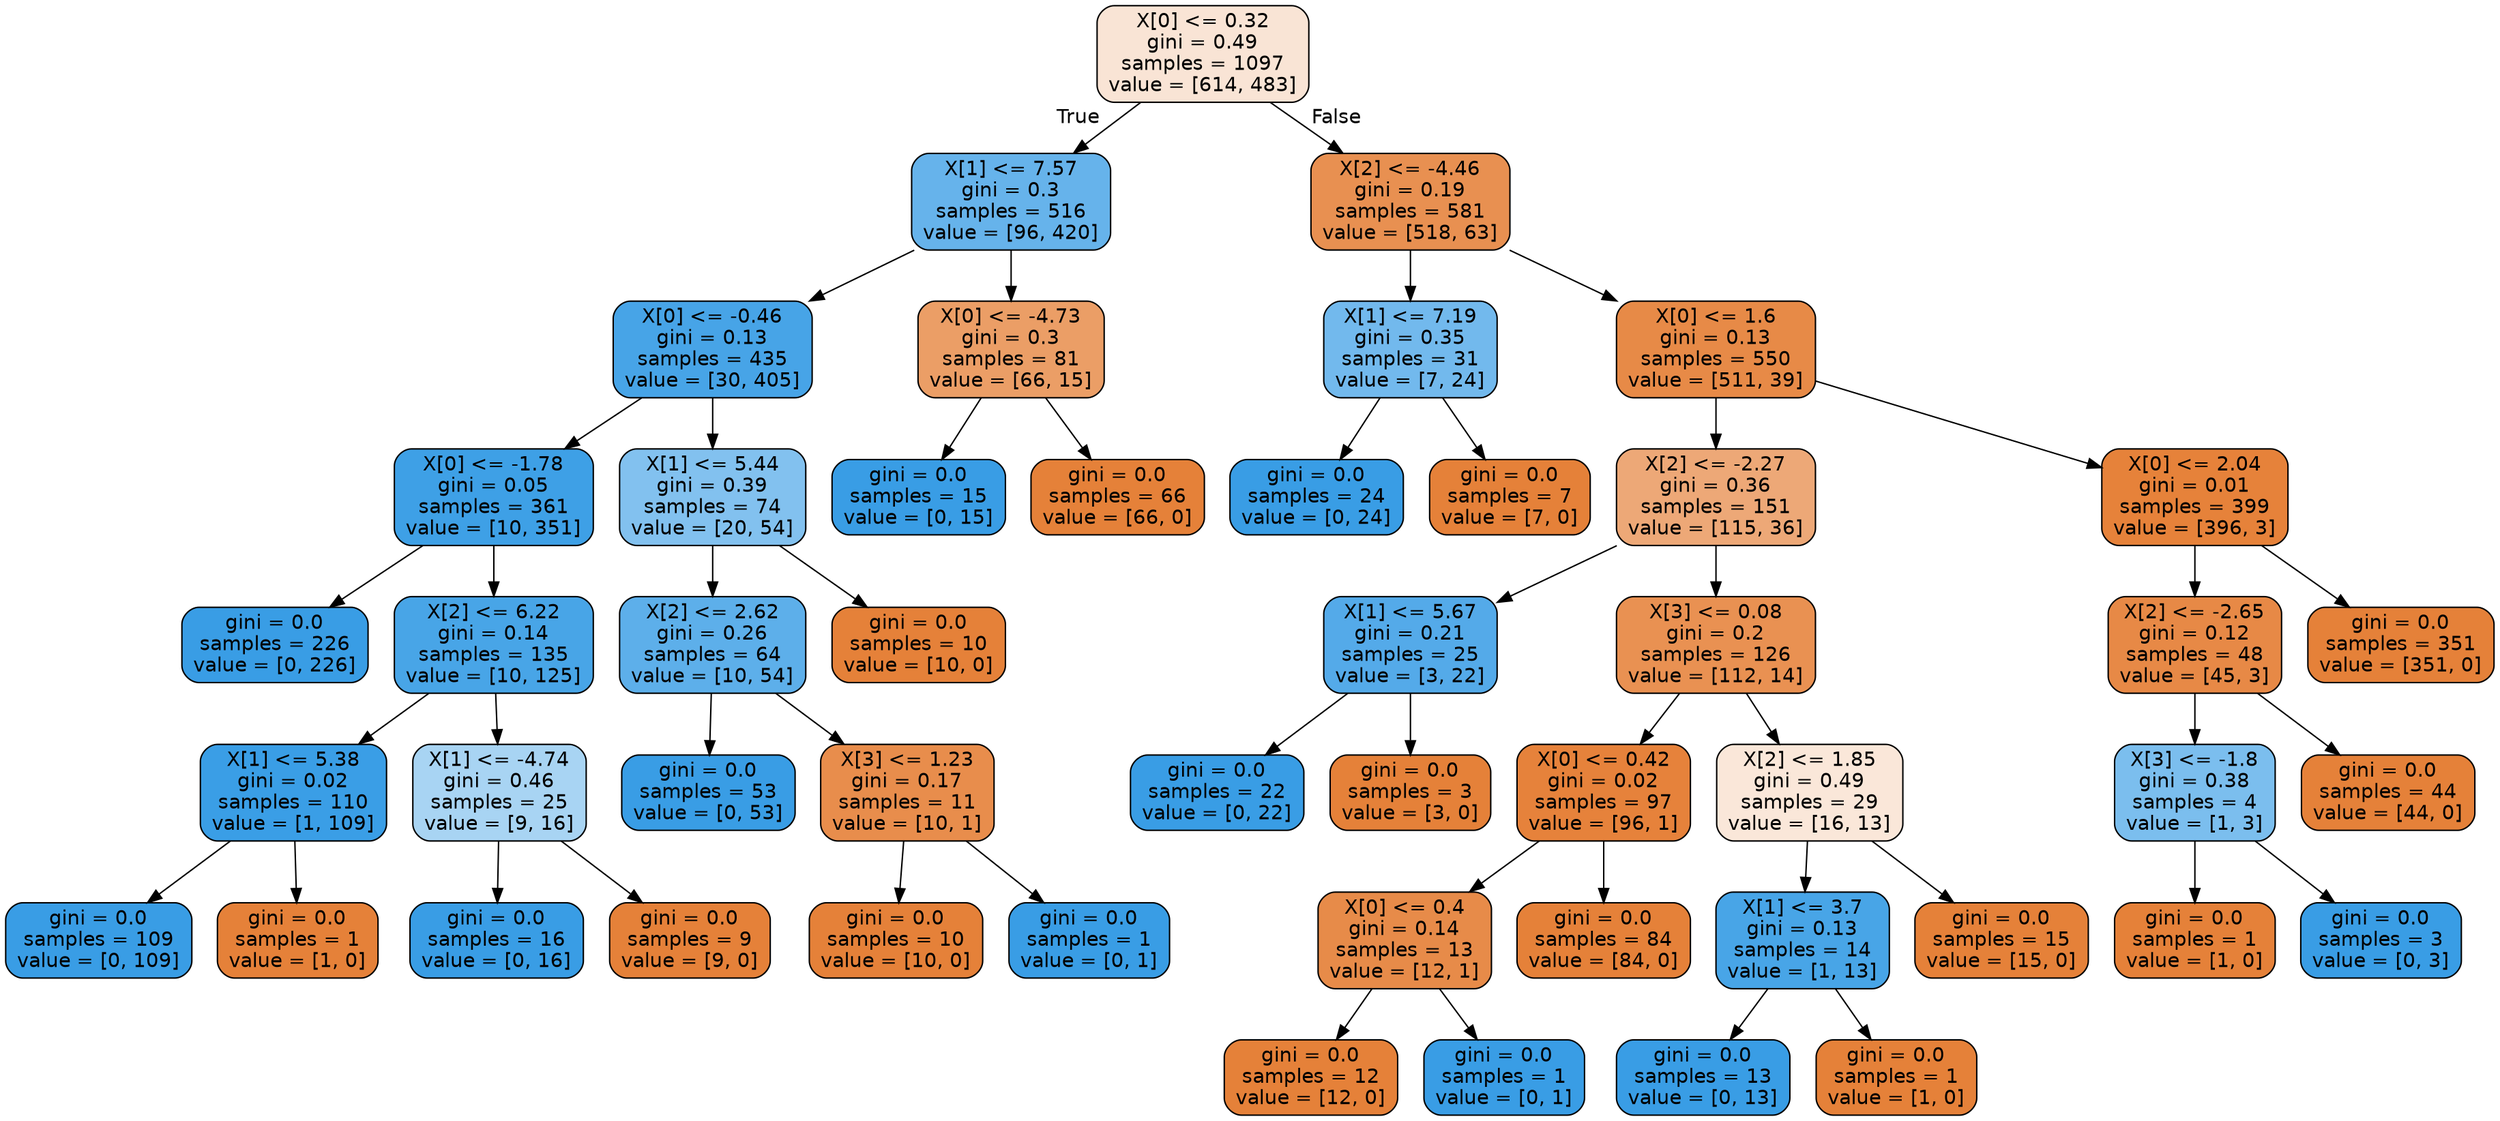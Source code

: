 digraph Tree {
node [shape=box, style="filled, rounded", color="black", fontname=helvetica] ;
edge [fontname=helvetica] ;
0 [label="X[0] <= 0.32\ngini = 0.49\nsamples = 1097\nvalue = [614, 483]", fillcolor="#e5813936"] ;
1 [label="X[1] <= 7.57\ngini = 0.3\nsamples = 516\nvalue = [96, 420]", fillcolor="#399de5c5"] ;
0 -> 1 [labeldistance=2.5, labelangle=45, headlabel="True"] ;
2 [label="X[0] <= -0.46\ngini = 0.13\nsamples = 435\nvalue = [30, 405]", fillcolor="#399de5ec"] ;
1 -> 2 ;
3 [label="X[0] <= -1.78\ngini = 0.05\nsamples = 361\nvalue = [10, 351]", fillcolor="#399de5f8"] ;
2 -> 3 ;
4 [label="gini = 0.0\nsamples = 226\nvalue = [0, 226]", fillcolor="#399de5ff"] ;
3 -> 4 ;
5 [label="X[2] <= 6.22\ngini = 0.14\nsamples = 135\nvalue = [10, 125]", fillcolor="#399de5eb"] ;
3 -> 5 ;
6 [label="X[1] <= 5.38\ngini = 0.02\nsamples = 110\nvalue = [1, 109]", fillcolor="#399de5fd"] ;
5 -> 6 ;
7 [label="gini = 0.0\nsamples = 109\nvalue = [0, 109]", fillcolor="#399de5ff"] ;
6 -> 7 ;
8 [label="gini = 0.0\nsamples = 1\nvalue = [1, 0]", fillcolor="#e58139ff"] ;
6 -> 8 ;
9 [label="X[1] <= -4.74\ngini = 0.46\nsamples = 25\nvalue = [9, 16]", fillcolor="#399de570"] ;
5 -> 9 ;
10 [label="gini = 0.0\nsamples = 16\nvalue = [0, 16]", fillcolor="#399de5ff"] ;
9 -> 10 ;
11 [label="gini = 0.0\nsamples = 9\nvalue = [9, 0]", fillcolor="#e58139ff"] ;
9 -> 11 ;
12 [label="X[1] <= 5.44\ngini = 0.39\nsamples = 74\nvalue = [20, 54]", fillcolor="#399de5a1"] ;
2 -> 12 ;
13 [label="X[2] <= 2.62\ngini = 0.26\nsamples = 64\nvalue = [10, 54]", fillcolor="#399de5d0"] ;
12 -> 13 ;
14 [label="gini = 0.0\nsamples = 53\nvalue = [0, 53]", fillcolor="#399de5ff"] ;
13 -> 14 ;
15 [label="X[3] <= 1.23\ngini = 0.17\nsamples = 11\nvalue = [10, 1]", fillcolor="#e58139e6"] ;
13 -> 15 ;
16 [label="gini = 0.0\nsamples = 10\nvalue = [10, 0]", fillcolor="#e58139ff"] ;
15 -> 16 ;
17 [label="gini = 0.0\nsamples = 1\nvalue = [0, 1]", fillcolor="#399de5ff"] ;
15 -> 17 ;
18 [label="gini = 0.0\nsamples = 10\nvalue = [10, 0]", fillcolor="#e58139ff"] ;
12 -> 18 ;
19 [label="X[0] <= -4.73\ngini = 0.3\nsamples = 81\nvalue = [66, 15]", fillcolor="#e58139c5"] ;
1 -> 19 ;
20 [label="gini = 0.0\nsamples = 15\nvalue = [0, 15]", fillcolor="#399de5ff"] ;
19 -> 20 ;
21 [label="gini = 0.0\nsamples = 66\nvalue = [66, 0]", fillcolor="#e58139ff"] ;
19 -> 21 ;
22 [label="X[2] <= -4.46\ngini = 0.19\nsamples = 581\nvalue = [518, 63]", fillcolor="#e58139e0"] ;
0 -> 22 [labeldistance=2.5, labelangle=-45, headlabel="False"] ;
23 [label="X[1] <= 7.19\ngini = 0.35\nsamples = 31\nvalue = [7, 24]", fillcolor="#399de5b5"] ;
22 -> 23 ;
24 [label="gini = 0.0\nsamples = 24\nvalue = [0, 24]", fillcolor="#399de5ff"] ;
23 -> 24 ;
25 [label="gini = 0.0\nsamples = 7\nvalue = [7, 0]", fillcolor="#e58139ff"] ;
23 -> 25 ;
26 [label="X[0] <= 1.6\ngini = 0.13\nsamples = 550\nvalue = [511, 39]", fillcolor="#e58139ec"] ;
22 -> 26 ;
27 [label="X[2] <= -2.27\ngini = 0.36\nsamples = 151\nvalue = [115, 36]", fillcolor="#e58139af"] ;
26 -> 27 ;
28 [label="X[1] <= 5.67\ngini = 0.21\nsamples = 25\nvalue = [3, 22]", fillcolor="#399de5dc"] ;
27 -> 28 ;
29 [label="gini = 0.0\nsamples = 22\nvalue = [0, 22]", fillcolor="#399de5ff"] ;
28 -> 29 ;
30 [label="gini = 0.0\nsamples = 3\nvalue = [3, 0]", fillcolor="#e58139ff"] ;
28 -> 30 ;
31 [label="X[3] <= 0.08\ngini = 0.2\nsamples = 126\nvalue = [112, 14]", fillcolor="#e58139df"] ;
27 -> 31 ;
32 [label="X[0] <= 0.42\ngini = 0.02\nsamples = 97\nvalue = [96, 1]", fillcolor="#e58139fc"] ;
31 -> 32 ;
33 [label="X[0] <= 0.4\ngini = 0.14\nsamples = 13\nvalue = [12, 1]", fillcolor="#e58139ea"] ;
32 -> 33 ;
34 [label="gini = 0.0\nsamples = 12\nvalue = [12, 0]", fillcolor="#e58139ff"] ;
33 -> 34 ;
35 [label="gini = 0.0\nsamples = 1\nvalue = [0, 1]", fillcolor="#399de5ff"] ;
33 -> 35 ;
36 [label="gini = 0.0\nsamples = 84\nvalue = [84, 0]", fillcolor="#e58139ff"] ;
32 -> 36 ;
37 [label="X[2] <= 1.85\ngini = 0.49\nsamples = 29\nvalue = [16, 13]", fillcolor="#e5813930"] ;
31 -> 37 ;
38 [label="X[1] <= 3.7\ngini = 0.13\nsamples = 14\nvalue = [1, 13]", fillcolor="#399de5eb"] ;
37 -> 38 ;
39 [label="gini = 0.0\nsamples = 13\nvalue = [0, 13]", fillcolor="#399de5ff"] ;
38 -> 39 ;
40 [label="gini = 0.0\nsamples = 1\nvalue = [1, 0]", fillcolor="#e58139ff"] ;
38 -> 40 ;
41 [label="gini = 0.0\nsamples = 15\nvalue = [15, 0]", fillcolor="#e58139ff"] ;
37 -> 41 ;
42 [label="X[0] <= 2.04\ngini = 0.01\nsamples = 399\nvalue = [396, 3]", fillcolor="#e58139fd"] ;
26 -> 42 ;
43 [label="X[2] <= -2.65\ngini = 0.12\nsamples = 48\nvalue = [45, 3]", fillcolor="#e58139ee"] ;
42 -> 43 ;
44 [label="X[3] <= -1.8\ngini = 0.38\nsamples = 4\nvalue = [1, 3]", fillcolor="#399de5aa"] ;
43 -> 44 ;
45 [label="gini = 0.0\nsamples = 1\nvalue = [1, 0]", fillcolor="#e58139ff"] ;
44 -> 45 ;
46 [label="gini = 0.0\nsamples = 3\nvalue = [0, 3]", fillcolor="#399de5ff"] ;
44 -> 46 ;
47 [label="gini = 0.0\nsamples = 44\nvalue = [44, 0]", fillcolor="#e58139ff"] ;
43 -> 47 ;
48 [label="gini = 0.0\nsamples = 351\nvalue = [351, 0]", fillcolor="#e58139ff"] ;
42 -> 48 ;
}